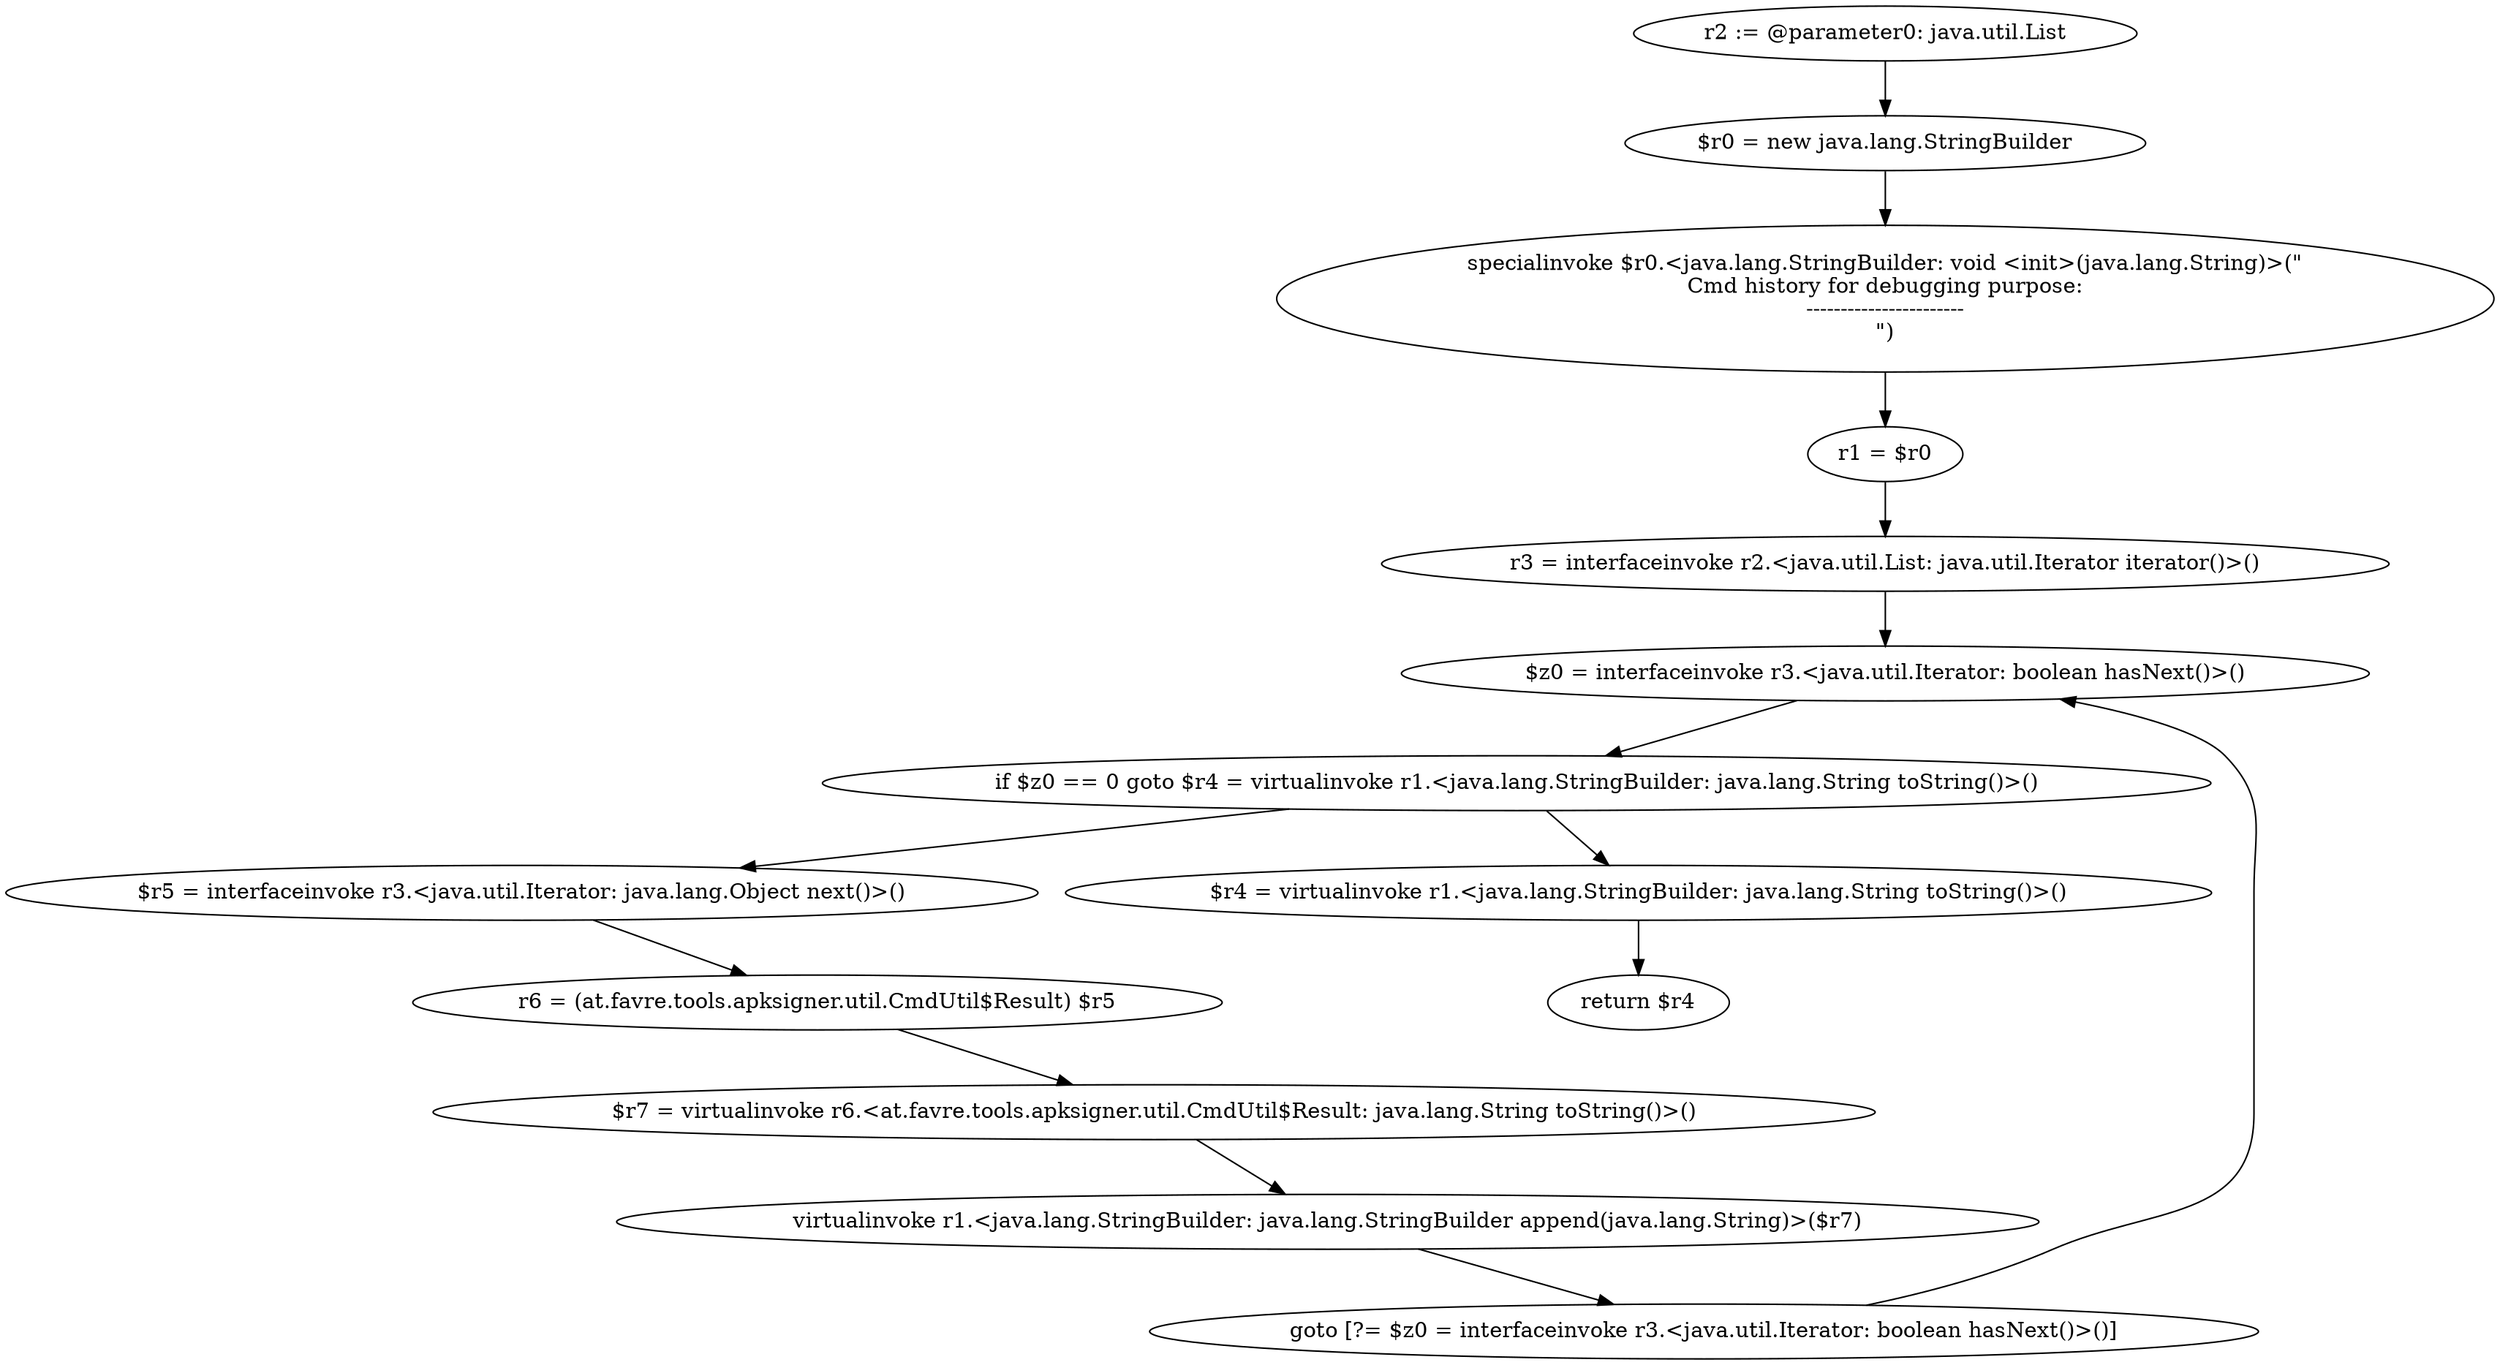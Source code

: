 digraph "unitGraph" {
    "r2 := @parameter0: java.util.List"
    "$r0 = new java.lang.StringBuilder"
    "specialinvoke $r0.<java.lang.StringBuilder: void <init>(java.lang.String)>(\"\nCmd history for debugging purpose:\n-----------------------\n\")"
    "r1 = $r0"
    "r3 = interfaceinvoke r2.<java.util.List: java.util.Iterator iterator()>()"
    "$z0 = interfaceinvoke r3.<java.util.Iterator: boolean hasNext()>()"
    "if $z0 == 0 goto $r4 = virtualinvoke r1.<java.lang.StringBuilder: java.lang.String toString()>()"
    "$r5 = interfaceinvoke r3.<java.util.Iterator: java.lang.Object next()>()"
    "r6 = (at.favre.tools.apksigner.util.CmdUtil$Result) $r5"
    "$r7 = virtualinvoke r6.<at.favre.tools.apksigner.util.CmdUtil$Result: java.lang.String toString()>()"
    "virtualinvoke r1.<java.lang.StringBuilder: java.lang.StringBuilder append(java.lang.String)>($r7)"
    "goto [?= $z0 = interfaceinvoke r3.<java.util.Iterator: boolean hasNext()>()]"
    "$r4 = virtualinvoke r1.<java.lang.StringBuilder: java.lang.String toString()>()"
    "return $r4"
    "r2 := @parameter0: java.util.List"->"$r0 = new java.lang.StringBuilder";
    "$r0 = new java.lang.StringBuilder"->"specialinvoke $r0.<java.lang.StringBuilder: void <init>(java.lang.String)>(\"\nCmd history for debugging purpose:\n-----------------------\n\")";
    "specialinvoke $r0.<java.lang.StringBuilder: void <init>(java.lang.String)>(\"\nCmd history for debugging purpose:\n-----------------------\n\")"->"r1 = $r0";
    "r1 = $r0"->"r3 = interfaceinvoke r2.<java.util.List: java.util.Iterator iterator()>()";
    "r3 = interfaceinvoke r2.<java.util.List: java.util.Iterator iterator()>()"->"$z0 = interfaceinvoke r3.<java.util.Iterator: boolean hasNext()>()";
    "$z0 = interfaceinvoke r3.<java.util.Iterator: boolean hasNext()>()"->"if $z0 == 0 goto $r4 = virtualinvoke r1.<java.lang.StringBuilder: java.lang.String toString()>()";
    "if $z0 == 0 goto $r4 = virtualinvoke r1.<java.lang.StringBuilder: java.lang.String toString()>()"->"$r5 = interfaceinvoke r3.<java.util.Iterator: java.lang.Object next()>()";
    "if $z0 == 0 goto $r4 = virtualinvoke r1.<java.lang.StringBuilder: java.lang.String toString()>()"->"$r4 = virtualinvoke r1.<java.lang.StringBuilder: java.lang.String toString()>()";
    "$r5 = interfaceinvoke r3.<java.util.Iterator: java.lang.Object next()>()"->"r6 = (at.favre.tools.apksigner.util.CmdUtil$Result) $r5";
    "r6 = (at.favre.tools.apksigner.util.CmdUtil$Result) $r5"->"$r7 = virtualinvoke r6.<at.favre.tools.apksigner.util.CmdUtil$Result: java.lang.String toString()>()";
    "$r7 = virtualinvoke r6.<at.favre.tools.apksigner.util.CmdUtil$Result: java.lang.String toString()>()"->"virtualinvoke r1.<java.lang.StringBuilder: java.lang.StringBuilder append(java.lang.String)>($r7)";
    "virtualinvoke r1.<java.lang.StringBuilder: java.lang.StringBuilder append(java.lang.String)>($r7)"->"goto [?= $z0 = interfaceinvoke r3.<java.util.Iterator: boolean hasNext()>()]";
    "goto [?= $z0 = interfaceinvoke r3.<java.util.Iterator: boolean hasNext()>()]"->"$z0 = interfaceinvoke r3.<java.util.Iterator: boolean hasNext()>()";
    "$r4 = virtualinvoke r1.<java.lang.StringBuilder: java.lang.String toString()>()"->"return $r4";
}
